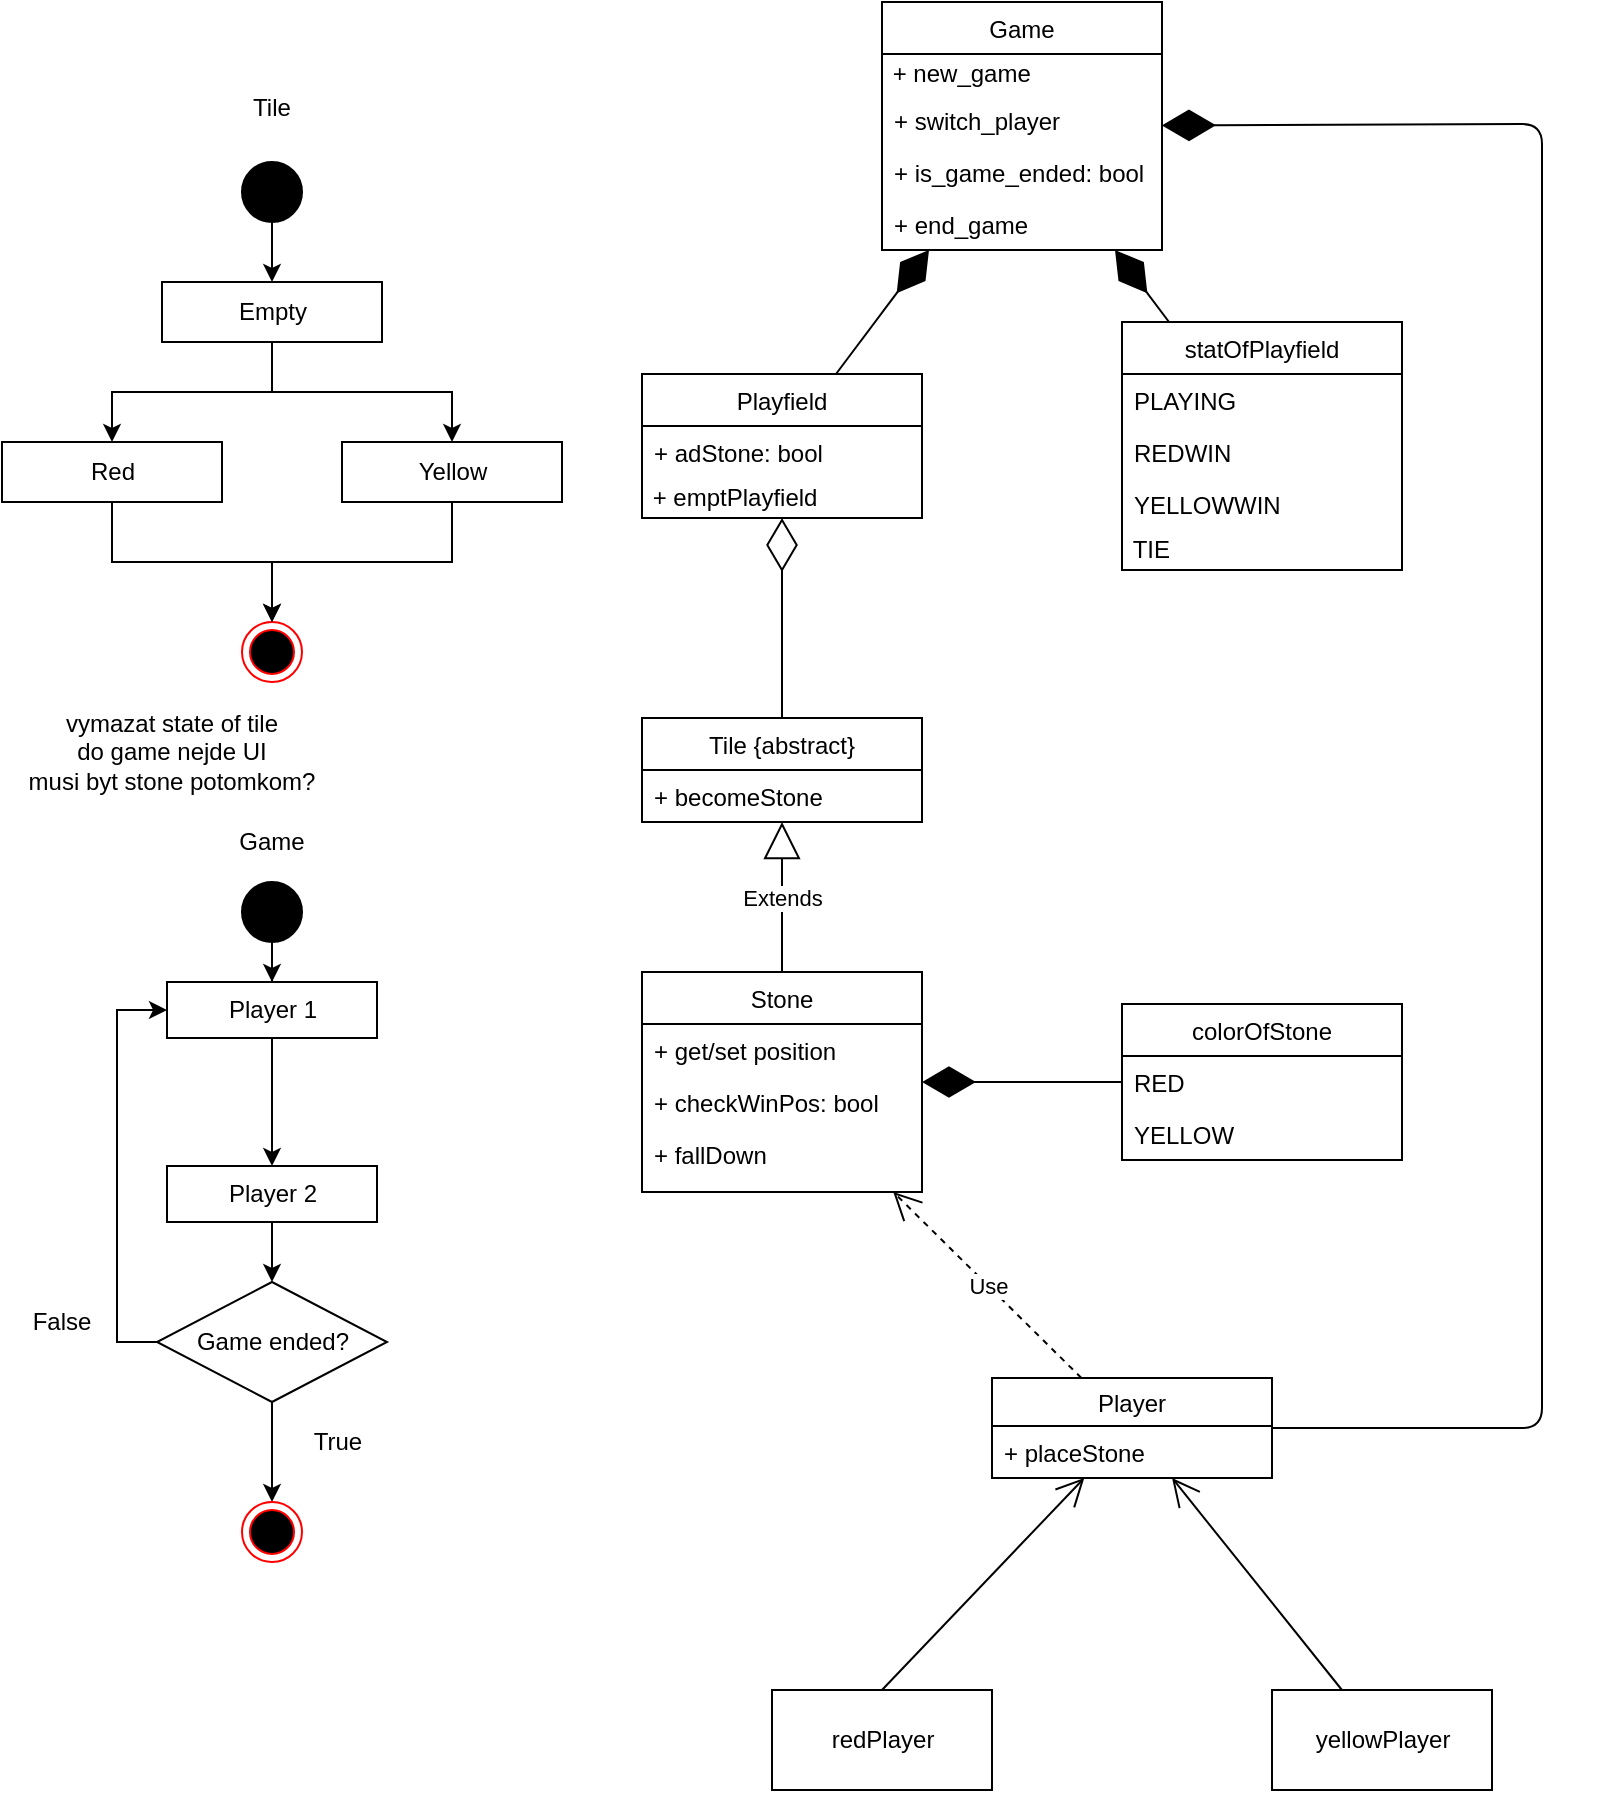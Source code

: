 <mxfile version="14.4.9" type="device"><diagram id="nVOHeuJVXPLYPULsNK6B" name="Page-1"><mxGraphModel dx="1422" dy="766" grid="1" gridSize="10" guides="1" tooltips="1" connect="1" arrows="1" fold="1" page="1" pageScale="1" pageWidth="850" pageHeight="1100" math="0" shadow="0"><root><mxCell id="0"/><mxCell id="1" parent="0"/><mxCell id="MkhRA9vl6Z_L8idvjTTL-2" value="Tile {abstract}" style="swimlane;fontStyle=0;childLayout=stackLayout;horizontal=1;startSize=26;fillColor=none;horizontalStack=0;resizeParent=1;resizeParentMax=0;resizeLast=0;collapsible=1;marginBottom=0;" parent="1" vertex="1"><mxGeometry x="350" y="408" width="140" height="52" as="geometry"/></mxCell><mxCell id="MkhRA9vl6Z_L8idvjTTL-5" value="+ becomeStone" style="text;strokeColor=none;fillColor=none;align=left;verticalAlign=top;spacingLeft=4;spacingRight=4;overflow=hidden;rotatable=0;points=[[0,0.5],[1,0.5]];portConstraint=eastwest;" parent="MkhRA9vl6Z_L8idvjTTL-2" vertex="1"><mxGeometry y="26" width="140" height="26" as="geometry"/></mxCell><mxCell id="MkhRA9vl6Z_L8idvjTTL-6" value="Stone" style="swimlane;fontStyle=0;childLayout=stackLayout;horizontal=1;startSize=26;horizontalStack=0;resizeParent=1;resizeParentMax=0;resizeLast=0;collapsible=1;marginBottom=0;fillColor=none;" parent="1" vertex="1"><mxGeometry x="350" y="535" width="140" height="110" as="geometry"><mxRectangle x="240" y="550" width="60" height="26" as="alternateBounds"/></mxGeometry></mxCell><mxCell id="MkhRA9vl6Z_L8idvjTTL-7" value="+ get/set position" style="text;strokeColor=none;fillColor=none;align=left;verticalAlign=top;spacingLeft=4;spacingRight=4;overflow=hidden;rotatable=0;points=[[0,0.5],[1,0.5]];portConstraint=eastwest;" parent="MkhRA9vl6Z_L8idvjTTL-6" vertex="1"><mxGeometry y="26" width="140" height="26" as="geometry"/></mxCell><mxCell id="MkhRA9vl6Z_L8idvjTTL-3" value="+ checkWinPos: bool" style="text;strokeColor=none;fillColor=none;align=left;verticalAlign=top;spacingLeft=4;spacingRight=4;overflow=hidden;rotatable=0;points=[[0,0.5],[1,0.5]];portConstraint=eastwest;" parent="MkhRA9vl6Z_L8idvjTTL-6" vertex="1"><mxGeometry y="52" width="140" height="26" as="geometry"/></mxCell><mxCell id="MkhRA9vl6Z_L8idvjTTL-14" value="+ fallDown" style="text;strokeColor=none;fillColor=none;align=left;verticalAlign=top;spacingLeft=4;spacingRight=4;overflow=hidden;rotatable=0;points=[[0,0.5],[1,0.5]];portConstraint=eastwest;" parent="MkhRA9vl6Z_L8idvjTTL-6" vertex="1"><mxGeometry y="78" width="140" height="32" as="geometry"/></mxCell><mxCell id="MkhRA9vl6Z_L8idvjTTL-10" value="Playfield" style="swimlane;fontStyle=0;childLayout=stackLayout;horizontal=1;startSize=26;fillColor=none;horizontalStack=0;resizeParent=1;resizeParentMax=0;resizeLast=0;collapsible=1;marginBottom=0;" parent="1" vertex="1"><mxGeometry x="350" y="236" width="140" height="72" as="geometry"/></mxCell><mxCell id="MkhRA9vl6Z_L8idvjTTL-11" value="+ adStone: bool" style="text;strokeColor=none;fillColor=none;align=left;verticalAlign=top;spacingLeft=4;spacingRight=4;overflow=hidden;rotatable=0;points=[[0,0.5],[1,0.5]];portConstraint=eastwest;" parent="MkhRA9vl6Z_L8idvjTTL-10" vertex="1"><mxGeometry y="26" width="140" height="26" as="geometry"/></mxCell><mxCell id="MkhRA9vl6Z_L8idvjTTL-111" value="&amp;nbsp;+ emptPlayfield" style="text;html=1;strokeColor=none;fillColor=none;align=left;verticalAlign=middle;whiteSpace=wrap;rounded=0;" parent="MkhRA9vl6Z_L8idvjTTL-10" vertex="1"><mxGeometry y="52" width="140" height="20" as="geometry"/></mxCell><mxCell id="MkhRA9vl6Z_L8idvjTTL-22" value="" style="edgeStyle=orthogonalEdgeStyle;rounded=0;orthogonalLoop=1;jettySize=auto;html=1;entryX=0.5;entryY=0;entryDx=0;entryDy=0;" parent="1" source="MkhRA9vl6Z_L8idvjTTL-15" target="MkhRA9vl6Z_L8idvjTTL-19" edge="1"><mxGeometry relative="1" as="geometry"/></mxCell><mxCell id="MkhRA9vl6Z_L8idvjTTL-15" value="" style="shape=mxgraph.bpmn.shape;html=1;verticalLabelPosition=bottom;labelBackgroundColor=#ffffff;verticalAlign=top;align=center;perimeter=ellipsePerimeter;outlineConnect=0;outline=standard;symbol=general;fillColor=#000000;" parent="1" vertex="1"><mxGeometry x="150" y="130" width="30" height="30" as="geometry"/></mxCell><mxCell id="MkhRA9vl6Z_L8idvjTTL-16" value="" style="ellipse;html=1;shape=endState;fillColor=#000000;strokeColor=#ff0000;" parent="1" vertex="1"><mxGeometry x="150" y="360" width="30" height="30" as="geometry"/></mxCell><mxCell id="MkhRA9vl6Z_L8idvjTTL-18" value="redPlayer" style="html=1;fillColor=none;" parent="1" vertex="1"><mxGeometry x="415" y="894" width="110" height="50" as="geometry"/></mxCell><mxCell id="MkhRA9vl6Z_L8idvjTTL-23" value="" style="edgeStyle=orthogonalEdgeStyle;rounded=0;orthogonalLoop=1;jettySize=auto;html=1;" parent="1" source="MkhRA9vl6Z_L8idvjTTL-19" target="MkhRA9vl6Z_L8idvjTTL-21" edge="1"><mxGeometry relative="1" as="geometry"/></mxCell><mxCell id="MkhRA9vl6Z_L8idvjTTL-24" value="" style="edgeStyle=orthogonalEdgeStyle;rounded=0;orthogonalLoop=1;jettySize=auto;html=1;entryX=0.5;entryY=0;entryDx=0;entryDy=0;" parent="1" source="MkhRA9vl6Z_L8idvjTTL-19" target="MkhRA9vl6Z_L8idvjTTL-20" edge="1"><mxGeometry relative="1" as="geometry"/></mxCell><mxCell id="MkhRA9vl6Z_L8idvjTTL-19" value="Empty" style="html=1;fillColor=none;" parent="1" vertex="1"><mxGeometry x="110" y="190" width="110" height="30" as="geometry"/></mxCell><mxCell id="MkhRA9vl6Z_L8idvjTTL-25" style="edgeStyle=orthogonalEdgeStyle;rounded=0;orthogonalLoop=1;jettySize=auto;html=1;exitX=0.5;exitY=1;exitDx=0;exitDy=0;" parent="1" source="MkhRA9vl6Z_L8idvjTTL-20" target="MkhRA9vl6Z_L8idvjTTL-16" edge="1"><mxGeometry relative="1" as="geometry"/></mxCell><mxCell id="MkhRA9vl6Z_L8idvjTTL-20" value="Red" style="html=1;fillColor=none;" parent="1" vertex="1"><mxGeometry x="30" y="270" width="110" height="30" as="geometry"/></mxCell><mxCell id="MkhRA9vl6Z_L8idvjTTL-27" style="edgeStyle=orthogonalEdgeStyle;rounded=0;orthogonalLoop=1;jettySize=auto;html=1;entryX=0.5;entryY=0;entryDx=0;entryDy=0;" parent="1" source="MkhRA9vl6Z_L8idvjTTL-21" target="MkhRA9vl6Z_L8idvjTTL-16" edge="1"><mxGeometry relative="1" as="geometry"><Array as="points"><mxPoint x="255" y="330"/><mxPoint x="165" y="330"/></Array></mxGeometry></mxCell><mxCell id="MkhRA9vl6Z_L8idvjTTL-21" value="Yellow" style="html=1;fillColor=none;" parent="1" vertex="1"><mxGeometry x="200" y="270" width="110" height="30" as="geometry"/></mxCell><mxCell id="MkhRA9vl6Z_L8idvjTTL-31" value="Tile" style="text;html=1;strokeColor=none;fillColor=none;align=center;verticalAlign=middle;whiteSpace=wrap;rounded=0;" parent="1" vertex="1"><mxGeometry x="85" y="88" width="160" height="30" as="geometry"/></mxCell><mxCell id="MkhRA9vl6Z_L8idvjTTL-33" value="Game" style="text;html=1;strokeColor=none;fillColor=none;align=center;verticalAlign=middle;whiteSpace=wrap;rounded=0;" parent="1" vertex="1"><mxGeometry x="145" y="460" width="40" height="20" as="geometry"/></mxCell><mxCell id="MkhRA9vl6Z_L8idvjTTL-37" value="" style="edgeStyle=orthogonalEdgeStyle;rounded=0;orthogonalLoop=1;jettySize=auto;html=1;entryX=0.5;entryY=0;entryDx=0;entryDy=0;" parent="1" source="MkhRA9vl6Z_L8idvjTTL-34" target="MkhRA9vl6Z_L8idvjTTL-35" edge="1"><mxGeometry relative="1" as="geometry"/></mxCell><mxCell id="MkhRA9vl6Z_L8idvjTTL-34" value="" style="ellipse;whiteSpace=wrap;html=1;aspect=fixed;fillColor=#000000;" parent="1" vertex="1"><mxGeometry x="150" y="490" width="30" height="30" as="geometry"/></mxCell><mxCell id="MkhRA9vl6Z_L8idvjTTL-39" style="edgeStyle=orthogonalEdgeStyle;rounded=0;orthogonalLoop=1;jettySize=auto;html=1;exitX=0.5;exitY=1;exitDx=0;exitDy=0;entryX=0.5;entryY=0;entryDx=0;entryDy=0;" parent="1" source="MkhRA9vl6Z_L8idvjTTL-35" target="MkhRA9vl6Z_L8idvjTTL-36" edge="1"><mxGeometry relative="1" as="geometry"/></mxCell><mxCell id="MkhRA9vl6Z_L8idvjTTL-35" value="Player 1" style="rounded=0;whiteSpace=wrap;html=1;fillColor=none;" parent="1" vertex="1"><mxGeometry x="112.5" y="540" width="105" height="28" as="geometry"/></mxCell><mxCell id="MkhRA9vl6Z_L8idvjTTL-41" style="edgeStyle=orthogonalEdgeStyle;rounded=0;orthogonalLoop=1;jettySize=auto;html=1;exitX=0.5;exitY=1;exitDx=0;exitDy=0;entryX=0.5;entryY=0;entryDx=0;entryDy=0;" parent="1" source="MkhRA9vl6Z_L8idvjTTL-36" target="MkhRA9vl6Z_L8idvjTTL-40" edge="1"><mxGeometry relative="1" as="geometry"/></mxCell><mxCell id="MkhRA9vl6Z_L8idvjTTL-36" value="Player 2" style="rounded=0;whiteSpace=wrap;html=1;fillColor=none;" parent="1" vertex="1"><mxGeometry x="112.5" y="632" width="105" height="28" as="geometry"/></mxCell><mxCell id="MkhRA9vl6Z_L8idvjTTL-42" style="edgeStyle=orthogonalEdgeStyle;rounded=0;orthogonalLoop=1;jettySize=auto;html=1;exitX=0;exitY=0.5;exitDx=0;exitDy=0;entryX=0;entryY=0.5;entryDx=0;entryDy=0;" parent="1" source="MkhRA9vl6Z_L8idvjTTL-40" target="MkhRA9vl6Z_L8idvjTTL-35" edge="1"><mxGeometry relative="1" as="geometry"/></mxCell><mxCell id="MkhRA9vl6Z_L8idvjTTL-44" style="edgeStyle=orthogonalEdgeStyle;rounded=0;orthogonalLoop=1;jettySize=auto;html=1;exitX=0.5;exitY=1;exitDx=0;exitDy=0;entryX=0.5;entryY=0;entryDx=0;entryDy=0;" parent="1" source="MkhRA9vl6Z_L8idvjTTL-40" target="MkhRA9vl6Z_L8idvjTTL-43" edge="1"><mxGeometry relative="1" as="geometry"/></mxCell><mxCell id="MkhRA9vl6Z_L8idvjTTL-40" value="Game ended?" style="rhombus;whiteSpace=wrap;html=1;fillColor=none;" parent="1" vertex="1"><mxGeometry x="107.5" y="690" width="115" height="60" as="geometry"/></mxCell><mxCell id="MkhRA9vl6Z_L8idvjTTL-43" value="" style="ellipse;html=1;shape=endState;fillColor=#000000;strokeColor=#ff0000;" parent="1" vertex="1"><mxGeometry x="150" y="800" width="30" height="30" as="geometry"/></mxCell><mxCell id="MkhRA9vl6Z_L8idvjTTL-45" value="True" style="text;html=1;strokeColor=none;fillColor=none;align=center;verticalAlign=middle;whiteSpace=wrap;rounded=0;" parent="1" vertex="1"><mxGeometry x="177.5" y="760" width="40" height="20" as="geometry"/></mxCell><mxCell id="MkhRA9vl6Z_L8idvjTTL-46" value="False" style="text;html=1;strokeColor=none;fillColor=none;align=center;verticalAlign=middle;whiteSpace=wrap;rounded=0;" parent="1" vertex="1"><mxGeometry x="40" y="700" width="40" height="20" as="geometry"/></mxCell><mxCell id="MkhRA9vl6Z_L8idvjTTL-51" value="Player" style="swimlane;fontStyle=0;childLayout=stackLayout;horizontal=1;startSize=24;fillColor=none;horizontalStack=0;resizeParent=1;resizeParentMax=0;resizeLast=0;collapsible=1;marginBottom=0;" parent="1" vertex="1"><mxGeometry x="525" y="738" width="140" height="50" as="geometry"/></mxCell><mxCell id="MkhRA9vl6Z_L8idvjTTL-52" value="+ placeStone" style="text;strokeColor=none;fillColor=none;align=left;verticalAlign=top;spacingLeft=4;spacingRight=4;overflow=hidden;rotatable=0;points=[[0,0.5],[1,0.5]];portConstraint=eastwest;" parent="MkhRA9vl6Z_L8idvjTTL-51" vertex="1"><mxGeometry y="24" width="140" height="26" as="geometry"/></mxCell><mxCell id="MkhRA9vl6Z_L8idvjTTL-55" value="yellowPlayer" style="html=1;fillColor=none;" parent="1" vertex="1"><mxGeometry x="665" y="894" width="110" height="50" as="geometry"/></mxCell><mxCell id="MkhRA9vl6Z_L8idvjTTL-63" value="statOfPlayfield" style="swimlane;fontStyle=0;childLayout=stackLayout;horizontal=1;startSize=26;fillColor=none;horizontalStack=0;resizeParent=1;resizeParentMax=0;resizeLast=0;collapsible=1;marginBottom=0;" parent="1" vertex="1"><mxGeometry x="590" y="210" width="140" height="124" as="geometry"/></mxCell><mxCell id="MkhRA9vl6Z_L8idvjTTL-64" value="PLAYING" style="text;strokeColor=none;fillColor=none;align=left;verticalAlign=top;spacingLeft=4;spacingRight=4;overflow=hidden;rotatable=0;points=[[0,0.5],[1,0.5]];portConstraint=eastwest;" parent="MkhRA9vl6Z_L8idvjTTL-63" vertex="1"><mxGeometry y="26" width="140" height="26" as="geometry"/></mxCell><mxCell id="MkhRA9vl6Z_L8idvjTTL-65" value="REDWIN" style="text;strokeColor=none;fillColor=none;align=left;verticalAlign=top;spacingLeft=4;spacingRight=4;overflow=hidden;rotatable=0;points=[[0,0.5],[1,0.5]];portConstraint=eastwest;" parent="MkhRA9vl6Z_L8idvjTTL-63" vertex="1"><mxGeometry y="52" width="140" height="26" as="geometry"/></mxCell><mxCell id="MkhRA9vl6Z_L8idvjTTL-66" value="YELLOWWIN" style="text;strokeColor=none;fillColor=none;align=left;verticalAlign=top;spacingLeft=4;spacingRight=4;overflow=hidden;rotatable=0;points=[[0,0.5],[1,0.5]];portConstraint=eastwest;" parent="MkhRA9vl6Z_L8idvjTTL-63" vertex="1"><mxGeometry y="78" width="140" height="26" as="geometry"/></mxCell><mxCell id="MkhRA9vl6Z_L8idvjTTL-69" value="&amp;nbsp;TIE" style="text;html=1;strokeColor=none;fillColor=none;align=left;verticalAlign=middle;whiteSpace=wrap;rounded=0;" parent="MkhRA9vl6Z_L8idvjTTL-63" vertex="1"><mxGeometry y="104" width="140" height="20" as="geometry"/></mxCell><mxCell id="MkhRA9vl6Z_L8idvjTTL-76" value="colorOfStone" style="swimlane;fontStyle=0;childLayout=stackLayout;horizontal=1;startSize=26;fillColor=none;horizontalStack=0;resizeParent=1;resizeParentMax=0;resizeLast=0;collapsible=1;marginBottom=0;align=center;" parent="1" vertex="1"><mxGeometry x="590" y="551" width="140" height="78" as="geometry"/></mxCell><mxCell id="MkhRA9vl6Z_L8idvjTTL-77" value="RED" style="text;strokeColor=none;fillColor=none;align=left;verticalAlign=top;spacingLeft=4;spacingRight=4;overflow=hidden;rotatable=0;points=[[0,0.5],[1,0.5]];portConstraint=eastwest;" parent="MkhRA9vl6Z_L8idvjTTL-76" vertex="1"><mxGeometry y="26" width="140" height="26" as="geometry"/></mxCell><mxCell id="MkhRA9vl6Z_L8idvjTTL-79" value="YELLOW" style="text;strokeColor=none;fillColor=none;align=left;verticalAlign=top;spacingLeft=4;spacingRight=4;overflow=hidden;rotatable=0;points=[[0,0.5],[1,0.5]];portConstraint=eastwest;" parent="MkhRA9vl6Z_L8idvjTTL-76" vertex="1"><mxGeometry y="52" width="140" height="26" as="geometry"/></mxCell><mxCell id="MkhRA9vl6Z_L8idvjTTL-94" value="" style="endArrow=diamondThin;endFill=1;endSize=24;html=1;exitX=0;exitY=0.5;exitDx=0;exitDy=0;" parent="1" source="MkhRA9vl6Z_L8idvjTTL-77" target="MkhRA9vl6Z_L8idvjTTL-6" edge="1"><mxGeometry width="160" relative="1" as="geometry"><mxPoint x="560" y="554" as="sourcePoint"/><mxPoint x="720" y="554" as="targetPoint"/></mxGeometry></mxCell><mxCell id="MkhRA9vl6Z_L8idvjTTL-96" value="" style="endArrow=diamondThin;endFill=1;endSize=24;html=1;" parent="1" source="MkhRA9vl6Z_L8idvjTTL-63" target="MkhRA9vl6Z_L8idvjTTL-113" edge="1"><mxGeometry width="160" relative="1" as="geometry"><mxPoint x="600" y="451.0" as="sourcePoint"/><mxPoint x="500" y="451.0" as="targetPoint"/></mxGeometry></mxCell><mxCell id="MkhRA9vl6Z_L8idvjTTL-106" value="" style="endArrow=diamondThin;endFill=0;endSize=24;html=1;" parent="1" source="MkhRA9vl6Z_L8idvjTTL-2" target="MkhRA9vl6Z_L8idvjTTL-10" edge="1"><mxGeometry width="160" relative="1" as="geometry"><mxPoint x="210" y="384" as="sourcePoint"/><mxPoint x="370" y="384" as="targetPoint"/></mxGeometry></mxCell><mxCell id="MkhRA9vl6Z_L8idvjTTL-107" value="Use" style="endArrow=open;endSize=12;dashed=1;html=1;" parent="1" source="MkhRA9vl6Z_L8idvjTTL-51" target="MkhRA9vl6Z_L8idvjTTL-6" edge="1"><mxGeometry width="160" relative="1" as="geometry"><mxPoint x="330" y="814" as="sourcePoint"/><mxPoint x="490" y="814" as="targetPoint"/></mxGeometry></mxCell><mxCell id="MkhRA9vl6Z_L8idvjTTL-108" value="" style="endArrow=open;endFill=1;endSize=12;html=1;" parent="1" target="MkhRA9vl6Z_L8idvjTTL-51" edge="1"><mxGeometry width="160" relative="1" as="geometry"><mxPoint x="470" y="894" as="sourcePoint"/><mxPoint x="630" y="894" as="targetPoint"/></mxGeometry></mxCell><mxCell id="MkhRA9vl6Z_L8idvjTTL-109" value="" style="endArrow=open;endFill=1;endSize=12;html=1;" parent="1" source="MkhRA9vl6Z_L8idvjTTL-55" target="MkhRA9vl6Z_L8idvjTTL-51" edge="1"><mxGeometry width="160" relative="1" as="geometry"><mxPoint x="610" y="974" as="sourcePoint"/><mxPoint x="770" y="974" as="targetPoint"/></mxGeometry></mxCell><mxCell id="MkhRA9vl6Z_L8idvjTTL-113" value="Game" style="swimlane;fontStyle=0;childLayout=stackLayout;horizontal=1;startSize=26;fillColor=none;horizontalStack=0;resizeParent=1;resizeParentMax=0;resizeLast=0;collapsible=1;marginBottom=0;align=center;" parent="1" vertex="1"><mxGeometry x="470" y="50" width="140" height="124" as="geometry"/></mxCell><mxCell id="MkhRA9vl6Z_L8idvjTTL-118" value="&amp;nbsp;+ new_game" style="text;html=1;strokeColor=none;fillColor=none;align=left;verticalAlign=middle;whiteSpace=wrap;rounded=0;" parent="MkhRA9vl6Z_L8idvjTTL-113" vertex="1"><mxGeometry y="26" width="140" height="20" as="geometry"/></mxCell><mxCell id="MkhRA9vl6Z_L8idvjTTL-114" value="+ switch_player" style="text;strokeColor=none;fillColor=none;align=left;verticalAlign=top;spacingLeft=4;spacingRight=4;overflow=hidden;rotatable=0;points=[[0,0.5],[1,0.5]];portConstraint=eastwest;" parent="MkhRA9vl6Z_L8idvjTTL-113" vertex="1"><mxGeometry y="46" width="140" height="26" as="geometry"/></mxCell><mxCell id="MkhRA9vl6Z_L8idvjTTL-13" value="+ is_game_ended: bool" style="text;strokeColor=none;fillColor=none;align=left;verticalAlign=top;spacingLeft=4;spacingRight=4;overflow=hidden;rotatable=0;points=[[0,0.5],[1,0.5]];portConstraint=eastwest;" parent="MkhRA9vl6Z_L8idvjTTL-113" vertex="1"><mxGeometry y="72" width="140" height="26" as="geometry"/></mxCell><mxCell id="MkhRA9vl6Z_L8idvjTTL-115" value="+ end_game" style="text;strokeColor=none;fillColor=none;align=left;verticalAlign=top;spacingLeft=4;spacingRight=4;overflow=hidden;rotatable=0;points=[[0,0.5],[1,0.5]];portConstraint=eastwest;" parent="MkhRA9vl6Z_L8idvjTTL-113" vertex="1"><mxGeometry y="98" width="140" height="26" as="geometry"/></mxCell><mxCell id="MkhRA9vl6Z_L8idvjTTL-120" value="" style="endArrow=diamondThin;endFill=1;endSize=24;html=1;" parent="1" source="MkhRA9vl6Z_L8idvjTTL-10" target="MkhRA9vl6Z_L8idvjTTL-113" edge="1"><mxGeometry width="160" relative="1" as="geometry"><mxPoint x="280" y="130" as="sourcePoint"/><mxPoint x="440" y="130" as="targetPoint"/></mxGeometry></mxCell><mxCell id="MkhRA9vl6Z_L8idvjTTL-121" value="" style="endArrow=diamondThin;endFill=1;endSize=24;html=1;" parent="1" source="MkhRA9vl6Z_L8idvjTTL-51" target="MkhRA9vl6Z_L8idvjTTL-113" edge="1"><mxGeometry width="160" relative="1" as="geometry"><mxPoint x="466.522" y="233" as="sourcePoint"/><mxPoint x="660" y="120" as="targetPoint"/><Array as="points"><mxPoint x="710" y="763"/><mxPoint x="800" y="763"/><mxPoint x="800" y="111"/></Array></mxGeometry></mxCell><mxCell id="MkhRA9vl6Z_L8idvjTTL-122" value="Extends" style="endArrow=block;endSize=16;endFill=0;html=1;" parent="1" source="MkhRA9vl6Z_L8idvjTTL-6" target="MkhRA9vl6Z_L8idvjTTL-5" edge="1"><mxGeometry width="160" relative="1" as="geometry"><mxPoint x="370" y="480" as="sourcePoint"/><mxPoint x="380" y="480" as="targetPoint"/></mxGeometry></mxCell><mxCell id="HlBGWS5VAEal2VVM4Nze-1" value="vymazat state of tile&lt;br&gt;do game nejde UI&lt;br&gt;musi byt stone potomkom?" style="text;html=1;strokeColor=none;fillColor=none;align=center;verticalAlign=middle;whiteSpace=wrap;rounded=0;" parent="1" vertex="1"><mxGeometry x="30" y="390" width="170" height="70" as="geometry"/></mxCell></root></mxGraphModel></diagram></mxfile>